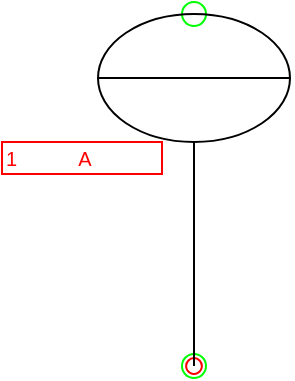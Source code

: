 <mxfile compressed="false" version="20.3.0" type="device">
  <diagram name="PA007A" id="ir_UwXEa_cwXEH2wF1wZ">
    <mxGraphModel dx="981" dy="674" grid="1" gridSize="2" guides="1" tooltips="1" connect="1" arrows="1" fold="1" page="1" pageScale="1" pageWidth="1169" pageHeight="827" math="0" shadow="0">
      <root>
        <mxCell id="BEWwOQczyJ-714RrXKeb-0" />
        <mxCell id="BEWwOQczyJ-714RrXKeb-124" value="Connection" style="" parent="BEWwOQczyJ-714RrXKeb-0" />
        <object label="Connection" PipingConnector="N" LabelConnector="N" SignalConnector="N" Direction="270" AuxiliaryConnector="Y" id="BEWwOQczyJ-714RrXKeb-125">
          <mxCell style="vsdxID=1407;fillColor=none;gradientColor=none;shape=stencil(rVFbDsIgEDwNnyQU4glqvcfGblsilmZBS28vZGMsxg9j/JvZmX1kR5g2TLCg0CpE8hdcbR8nYY5CaztPSDZmJEwnTDt4wpH8be6ZL1CcBV39vUxI3KdKh1YbswPTEzuBzlmiVGmKau9zUKM+jlJJQrJBko8QrZ+rrQ5oRJnXyMHBWElhRVx25ebnw/5zVvPFWRm83jxY5zilvf4eSy5xpKZ7AA==);strokeColor=#00FF00;strokeWidth=1;points=[[0.5,0.5,0,0,0]];labelBackgroundColor=none;rounded=0;html=1;whiteSpace=wrap;aspect=fixed;noLabel=1;snapToPoint=1;container=0;fontSize=16;" parent="BEWwOQczyJ-714RrXKeb-124" vertex="1">
            <mxGeometry x="378" y="378" width="12" height="12" as="geometry" />
          </mxCell>
        </object>
        <object label="Connection" PipingConnector="N" LabelConnector="N" SignalConnector="Y" Direction="90" id="BEWwOQczyJ-714RrXKeb-126">
          <mxCell style="vsdxID=1407;fillColor=none;gradientColor=none;shape=stencil(rVFbDsIgEDwNnyQU4glqvcfGblsilmZBS28vZGMsxg9j/JvZmX1kR5g2TLCg0CpE8hdcbR8nYY5CaztPSDZmJEwnTDt4wpH8be6ZL1CcBV39vUxI3KdKh1YbswPTEzuBzlmiVGmKau9zUKM+jlJJQrJBko8QrZ+rrQ5oRJnXyMHBWElhRVx25ebnw/5zVvPFWRm83jxY5zilvf4eSy5xpKZ7AA==);strokeColor=#00FF00;strokeWidth=1;points=[[0.5,0.5,0,0,0]];labelBackgroundColor=none;rounded=0;html=1;whiteSpace=wrap;aspect=fixed;noLabel=1;snapToPoint=1;container=0;fontSize=16;" parent="BEWwOQczyJ-714RrXKeb-124" vertex="1">
            <mxGeometry x="378" y="202" width="12" height="12" as="geometry" />
          </mxCell>
        </object>
        <mxCell id="BEWwOQczyJ-714RrXKeb-131" value="Label" style="" parent="BEWwOQczyJ-714RrXKeb-0" />
        <object label="%LabelLines%&amp;nbsp; &amp;nbsp; &amp;nbsp; &amp;nbsp; &amp;nbsp; &amp;nbsp;%LabelIndex%" placeholders="1" LabelLines="1" LabelIndex="A" id="dnt_Vx81_Dw-NQG4vz2W-0">
          <mxCell style="rounded=0;whiteSpace=wrap;html=1;fillColor=none;strokeColor=#FF0000;fontColor=#FF0000;fontSize=10;align=left;" parent="BEWwOQczyJ-714RrXKeb-131" vertex="1">
            <mxGeometry x="288" y="272" width="80" height="16" as="geometry" />
          </mxCell>
        </object>
        <mxCell id="BEWwOQczyJ-714RrXKeb-134" value="Origo" style="locked=1;" parent="BEWwOQczyJ-714RrXKeb-0" />
        <object label="origo" id="BEWwOQczyJ-714RrXKeb-135">
          <mxCell style="vsdxID=1407;fillColor=none;gradientColor=none;shape=stencil(rVFbDsIgEDwNnyQU4glqvcfGblsilmZBS28vZGMsxg9j/JvZmX1kR5g2TLCg0CpE8hdcbR8nYY5CaztPSDZmJEwnTDt4wpH8be6ZL1CcBV39vUxI3KdKh1YbswPTEzuBzlmiVGmKau9zUKM+jlJJQrJBko8QrZ+rrQ5oRJnXyMHBWElhRVx25ebnw/5zVvPFWRm83jxY5zilvf4eSy5xpKZ7AA==);strokeColor=#ff0000;strokeWidth=1;points=[[0.5,0.5,0,0,0]];labelBackgroundColor=none;rounded=0;html=1;whiteSpace=wrap;aspect=fixed;noLabel=1;snapToPoint=1;" parent="BEWwOQczyJ-714RrXKeb-134" vertex="1">
            <mxGeometry x="380.06" y="380.06" width="7.874" height="7.87" as="geometry" />
          </mxCell>
        </object>
        <object label="Symbol" Width="6" Height="11" UoM="mm" id="BEWwOQczyJ-714RrXKeb-136">
          <mxCell style="" parent="BEWwOQczyJ-714RrXKeb-0" />
        </object>
        <mxCell id="BEWwOQczyJ-714RrXKeb-138" value="" style="endArrow=none;html=1;rounded=0;" parent="BEWwOQczyJ-714RrXKeb-136" edge="1">
          <mxGeometry width="50" height="50" relative="1" as="geometry">
            <mxPoint x="384" y="384" as="sourcePoint" />
            <mxPoint x="384" y="272" as="targetPoint" />
          </mxGeometry>
        </mxCell>
        <mxCell id="usJmNED7wF7PS3l4gfnT-4" value="" style="ellipse;whiteSpace=wrap;html=1;fillColor=none;" vertex="1" parent="BEWwOQczyJ-714RrXKeb-136">
          <mxGeometry x="336" y="208" width="96" height="64" as="geometry" />
        </mxCell>
        <mxCell id="usJmNED7wF7PS3l4gfnT-5" value="" style="endArrow=none;html=1;rounded=0;exitX=0;exitY=0.5;exitDx=0;exitDy=0;entryX=1;entryY=0.5;entryDx=0;entryDy=0;" edge="1" parent="BEWwOQczyJ-714RrXKeb-136" source="usJmNED7wF7PS3l4gfnT-4" target="usJmNED7wF7PS3l4gfnT-4">
          <mxGeometry width="50" height="50" relative="1" as="geometry">
            <mxPoint x="336" y="224" as="sourcePoint" />
            <mxPoint x="432" y="224" as="targetPoint" />
          </mxGeometry>
        </mxCell>
      </root>
    </mxGraphModel>
  </diagram>
</mxfile>
